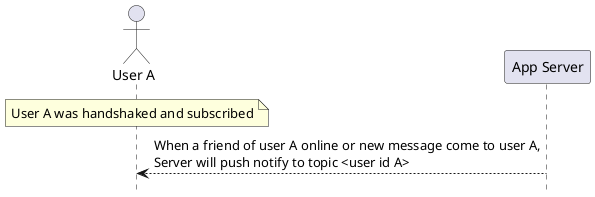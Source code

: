 @startuml
hide footbox

actor "User A"
note over "User A": User A was handshaked and subscribed
"App Server" --> "User A": When a friend of user A online or new message come to user A,\nServer will push notify to topic <user id A>

@enduml